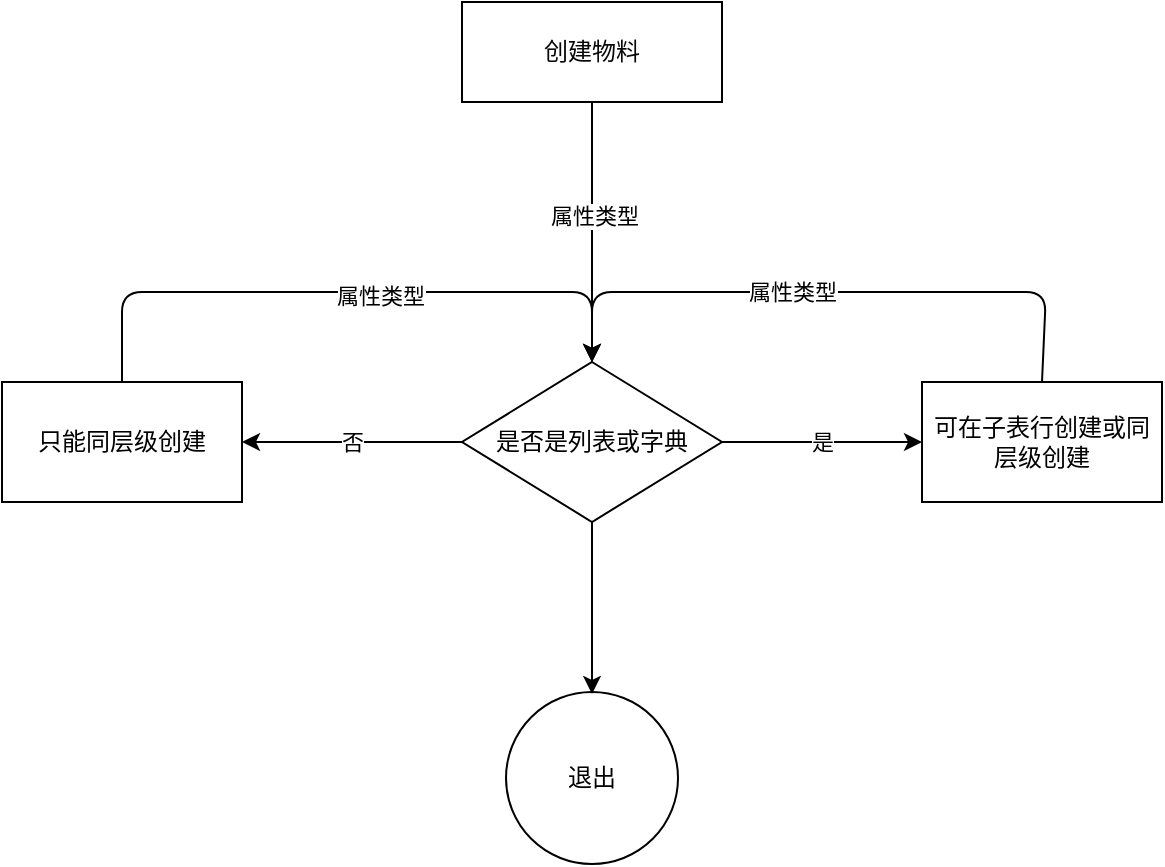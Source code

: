 <mxfile>
    <diagram id="nGfDZMOaUOCtAEczK-5V" name="第 1 页">
        <mxGraphModel dx="697" dy="623" grid="0" gridSize="10" guides="1" tooltips="1" connect="1" arrows="1" fold="1" page="0" pageScale="1" pageWidth="827" pageHeight="1169" background="#ffffff" math="0" shadow="0">
            <root>
                <mxCell id="0"/>
                <mxCell id="1" parent="0"/>
                <mxCell id="5" style="edgeStyle=none;html=1;entryX=0.5;entryY=0;entryDx=0;entryDy=0;strokeColor=#000000;" edge="1" parent="1" source="2" target="4">
                    <mxGeometry relative="1" as="geometry"/>
                </mxCell>
                <mxCell id="17" value="&lt;span style=&quot;background-color: rgb(255, 255, 255);&quot;&gt;&lt;font color=&quot;#000000&quot;&gt;属性类型&lt;/font&gt;&lt;/span&gt;" style="edgeLabel;html=1;align=center;verticalAlign=middle;resizable=0;points=[];" vertex="1" connectable="0" parent="5">
                    <mxGeometry x="-0.13" y="1" relative="1" as="geometry">
                        <mxPoint as="offset"/>
                    </mxGeometry>
                </mxCell>
                <mxCell id="2" value="创建物料" style="whiteSpace=wrap;html=1;strokeColor=#000000;fillColor=none;fontColor=#080808;" vertex="1" parent="1">
                    <mxGeometry x="310" y="210" width="130" height="50" as="geometry"/>
                </mxCell>
                <mxCell id="13" value="否" style="edgeStyle=none;html=1;exitX=0;exitY=0.5;exitDx=0;exitDy=0;entryX=1;entryY=0.5;entryDx=0;entryDy=0;fontColor=#000000;labelBackgroundColor=#FFFFFF;strokeColor=#000000;" edge="1" parent="1" source="4" target="6">
                    <mxGeometry relative="1" as="geometry"/>
                </mxCell>
                <mxCell id="14" value="是" style="edgeStyle=none;html=1;exitX=1;exitY=0.5;exitDx=0;exitDy=0;entryX=0;entryY=0.5;entryDx=0;entryDy=0;fontColor=#000000;labelBackgroundColor=#FFFFFF;strokeColor=#000000;" edge="1" parent="1" source="4" target="7">
                    <mxGeometry relative="1" as="geometry"/>
                </mxCell>
                <mxCell id="21" style="edgeStyle=none;html=1;exitX=0.5;exitY=1;exitDx=0;exitDy=0;labelBackgroundColor=#FFFFFF;strokeColor=#000000;fontColor=#000000;" edge="1" parent="1" source="4">
                    <mxGeometry relative="1" as="geometry">
                        <mxPoint x="375" y="556" as="targetPoint"/>
                    </mxGeometry>
                </mxCell>
                <mxCell id="4" value="是否是列表或字典" style="rhombus;whiteSpace=wrap;html=1;fontColor=#000000;labelBackgroundColor=#FFFFFF;fillColor=none;strokeColor=#000000;" vertex="1" parent="1">
                    <mxGeometry x="310" y="390" width="130" height="80" as="geometry"/>
                </mxCell>
                <mxCell id="15" style="edgeStyle=none;html=1;exitX=0.5;exitY=0;exitDx=0;exitDy=0;strokeColor=#000000;entryX=0.5;entryY=0;entryDx=0;entryDy=0;" edge="1" parent="1" source="6" target="4">
                    <mxGeometry relative="1" as="geometry">
                        <mxPoint x="378" y="358" as="targetPoint"/>
                        <Array as="points">
                            <mxPoint x="140" y="355"/>
                            <mxPoint x="375" y="355"/>
                        </Array>
                    </mxGeometry>
                </mxCell>
                <mxCell id="18" value="&lt;font style=&quot;background-color: rgb(255, 255, 255);&quot; color=&quot;#000000&quot;&gt;属性类型&lt;/font&gt;" style="edgeLabel;html=1;align=center;verticalAlign=middle;resizable=0;points=[];" vertex="1" connectable="0" parent="15">
                    <mxGeometry x="0.102" y="-2" relative="1" as="geometry">
                        <mxPoint as="offset"/>
                    </mxGeometry>
                </mxCell>
                <mxCell id="6" value="只能同层级创建" style="whiteSpace=wrap;html=1;fillColor=none;fontColor=#000000;strokeColor=#000000;" vertex="1" parent="1">
                    <mxGeometry x="80" y="400" width="120" height="60" as="geometry"/>
                </mxCell>
                <mxCell id="16" style="edgeStyle=none;html=1;exitX=0.5;exitY=0;exitDx=0;exitDy=0;entryX=0.5;entryY=0;entryDx=0;entryDy=0;strokeColor=#000000;" edge="1" parent="1" source="7" target="4">
                    <mxGeometry relative="1" as="geometry">
                        <Array as="points">
                            <mxPoint x="602" y="355"/>
                            <mxPoint x="375" y="355"/>
                        </Array>
                    </mxGeometry>
                </mxCell>
                <mxCell id="19" value="属性类型" style="edgeLabel;html=1;align=center;verticalAlign=middle;resizable=0;points=[];labelBackgroundColor=#FFFFFF;fontColor=#000000;" vertex="1" connectable="0" parent="16">
                    <mxGeometry x="0.125" relative="1" as="geometry">
                        <mxPoint as="offset"/>
                    </mxGeometry>
                </mxCell>
                <mxCell id="7" value="&lt;font color=&quot;#000000&quot;&gt;可在子表行创建或同层级创建&lt;/font&gt;" style="whiteSpace=wrap;html=1;fillColor=none;strokeColor=#000000;" vertex="1" parent="1">
                    <mxGeometry x="540" y="400" width="120" height="60" as="geometry"/>
                </mxCell>
                <mxCell id="22" value="退出" style="ellipse;whiteSpace=wrap;html=1;aspect=fixed;labelBackgroundColor=#FFFFFF;strokeColor=#000000;fontColor=#000000;fillColor=none;" vertex="1" parent="1">
                    <mxGeometry x="332" y="555" width="86" height="86" as="geometry"/>
                </mxCell>
            </root>
        </mxGraphModel>
    </diagram>
</mxfile>
